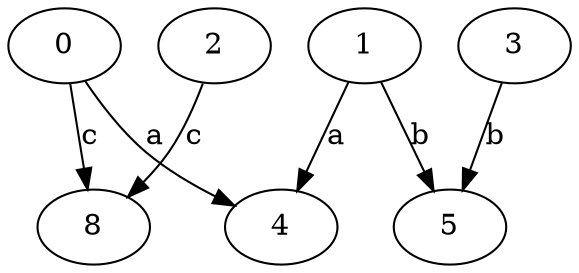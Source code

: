strict digraph  {
0;
2;
3;
4;
5;
8;
1;
0 -> 4  [label=a];
0 -> 8  [label=c];
2 -> 8  [label=c];
3 -> 5  [label=b];
1 -> 4  [label=a];
1 -> 5  [label=b];
}
